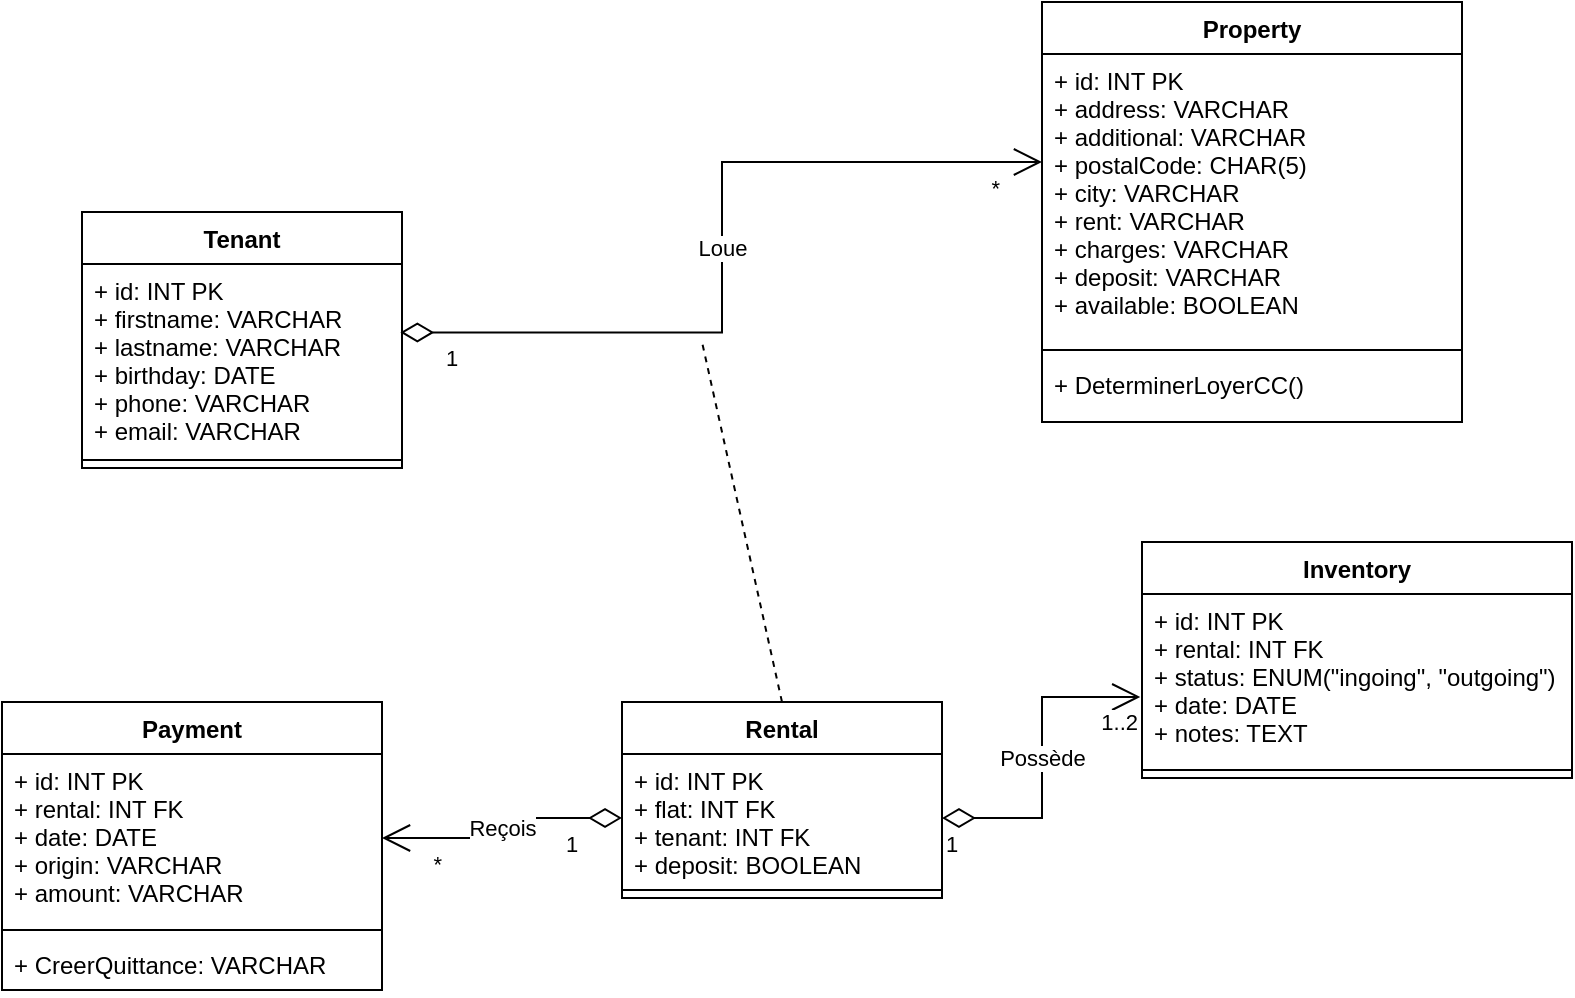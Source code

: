 <mxfile version="20.8.16" type="device"><diagram id="5JaI9bEcpmXW_54kDWGb" name="Page-1"><mxGraphModel dx="472" dy="835" grid="1" gridSize="10" guides="1" tooltips="1" connect="1" arrows="1" fold="1" page="1" pageScale="1" pageWidth="827" pageHeight="1169" math="0" shadow="0"><root><mxCell id="0"/><mxCell id="1" parent="0"/><mxCell id="PBmWaLdSKzkNDotACu2l-1" value="Tenant" style="swimlane;fontStyle=1;align=center;verticalAlign=top;childLayout=stackLayout;horizontal=1;startSize=26;horizontalStack=0;resizeParent=1;resizeParentMax=0;resizeLast=0;collapsible=1;marginBottom=0;" parent="1" vertex="1"><mxGeometry x="50" y="145" width="160" height="128" as="geometry"/></mxCell><mxCell id="PBmWaLdSKzkNDotACu2l-2" value="+ id: INT PK&#10;+ firstname: VARCHAR&#10;+ lastname: VARCHAR&#10;+ birthday: DATE&#10;+ phone: VARCHAR&#10;+ email: VARCHAR" style="text;strokeColor=none;fillColor=none;align=left;verticalAlign=top;spacingLeft=4;spacingRight=4;overflow=hidden;rotatable=0;points=[[0,0.5],[1,0.5]];portConstraint=eastwest;" parent="PBmWaLdSKzkNDotACu2l-1" vertex="1"><mxGeometry y="26" width="160" height="94" as="geometry"/></mxCell><mxCell id="PBmWaLdSKzkNDotACu2l-3" value="" style="line;strokeWidth=1;fillColor=none;align=left;verticalAlign=middle;spacingTop=-1;spacingLeft=3;spacingRight=3;rotatable=0;labelPosition=right;points=[];portConstraint=eastwest;strokeColor=inherit;" parent="PBmWaLdSKzkNDotACu2l-1" vertex="1"><mxGeometry y="120" width="160" height="8" as="geometry"/></mxCell><mxCell id="PBmWaLdSKzkNDotACu2l-5" value="Property" style="swimlane;fontStyle=1;align=center;verticalAlign=top;childLayout=stackLayout;horizontal=1;startSize=26;horizontalStack=0;resizeParent=1;resizeParentMax=0;resizeLast=0;collapsible=1;marginBottom=0;" parent="1" vertex="1"><mxGeometry x="530" y="40" width="210" height="210" as="geometry"/></mxCell><mxCell id="PBmWaLdSKzkNDotACu2l-6" value="+ id: INT PK&#10;+ address: VARCHAR&#10;+ additional: VARCHAR&#10;+ postalCode: CHAR(5)&#10;+ city: VARCHAR&#10;+ rent: VARCHAR&#10;+ charges: VARCHAR&#10;+ deposit: VARCHAR&#10;+ available: BOOLEAN" style="text;strokeColor=none;fillColor=none;align=left;verticalAlign=top;spacingLeft=4;spacingRight=4;overflow=hidden;rotatable=0;points=[[0,0.5],[1,0.5]];portConstraint=eastwest;" parent="PBmWaLdSKzkNDotACu2l-5" vertex="1"><mxGeometry y="26" width="210" height="144" as="geometry"/></mxCell><mxCell id="PBmWaLdSKzkNDotACu2l-7" value="" style="line;strokeWidth=1;fillColor=none;align=left;verticalAlign=middle;spacingTop=-1;spacingLeft=3;spacingRight=3;rotatable=0;labelPosition=right;points=[];portConstraint=eastwest;strokeColor=inherit;" parent="PBmWaLdSKzkNDotACu2l-5" vertex="1"><mxGeometry y="170" width="210" height="8" as="geometry"/></mxCell><mxCell id="PBmWaLdSKzkNDotACu2l-8" value="+ DeterminerLoyerCC()" style="text;strokeColor=none;fillColor=none;align=left;verticalAlign=top;spacingLeft=4;spacingRight=4;overflow=hidden;rotatable=0;points=[[0,0.5],[1,0.5]];portConstraint=eastwest;" parent="PBmWaLdSKzkNDotACu2l-5" vertex="1"><mxGeometry y="178" width="210" height="32" as="geometry"/></mxCell><mxCell id="PBmWaLdSKzkNDotACu2l-9" value="Rental" style="swimlane;fontStyle=1;align=center;verticalAlign=top;childLayout=stackLayout;horizontal=1;startSize=26;horizontalStack=0;resizeParent=1;resizeParentMax=0;resizeLast=0;collapsible=1;marginBottom=0;" parent="1" vertex="1"><mxGeometry x="320" y="390" width="160" height="98" as="geometry"/></mxCell><mxCell id="PBmWaLdSKzkNDotACu2l-10" value="+ id: INT PK&#10;+ flat: INT FK&#10;+ tenant: INT FK&#10;+ deposit: BOOLEAN" style="text;strokeColor=none;fillColor=none;align=left;verticalAlign=top;spacingLeft=4;spacingRight=4;overflow=hidden;rotatable=0;points=[[0,0.5],[1,0.5]];portConstraint=eastwest;" parent="PBmWaLdSKzkNDotACu2l-9" vertex="1"><mxGeometry y="26" width="160" height="64" as="geometry"/></mxCell><mxCell id="PBmWaLdSKzkNDotACu2l-11" value="" style="line;strokeWidth=1;fillColor=none;align=left;verticalAlign=middle;spacingTop=-1;spacingLeft=3;spacingRight=3;rotatable=0;labelPosition=right;points=[];portConstraint=eastwest;strokeColor=inherit;" parent="PBmWaLdSKzkNDotACu2l-9" vertex="1"><mxGeometry y="90" width="160" height="8" as="geometry"/></mxCell><mxCell id="PBmWaLdSKzkNDotACu2l-13" value="Payment" style="swimlane;fontStyle=1;align=center;verticalAlign=top;childLayout=stackLayout;horizontal=1;startSize=26;horizontalStack=0;resizeParent=1;resizeParentMax=0;resizeLast=0;collapsible=1;marginBottom=0;" parent="1" vertex="1"><mxGeometry x="10" y="390" width="190" height="144" as="geometry"/></mxCell><mxCell id="PBmWaLdSKzkNDotACu2l-14" value="+ id: INT PK&#10;+ rental: INT FK&#10;+ date: DATE&#10;+ origin: VARCHAR&#10;+ amount: VARCHAR" style="text;strokeColor=none;fillColor=none;align=left;verticalAlign=top;spacingLeft=4;spacingRight=4;overflow=hidden;rotatable=0;points=[[0,0.5],[1,0.5]];portConstraint=eastwest;" parent="PBmWaLdSKzkNDotACu2l-13" vertex="1"><mxGeometry y="26" width="190" height="84" as="geometry"/></mxCell><mxCell id="PBmWaLdSKzkNDotACu2l-15" value="" style="line;strokeWidth=1;fillColor=none;align=left;verticalAlign=middle;spacingTop=-1;spacingLeft=3;spacingRight=3;rotatable=0;labelPosition=right;points=[];portConstraint=eastwest;strokeColor=inherit;" parent="PBmWaLdSKzkNDotACu2l-13" vertex="1"><mxGeometry y="110" width="190" height="8" as="geometry"/></mxCell><mxCell id="PBmWaLdSKzkNDotACu2l-16" value="+ CreerQuittance: VARCHAR" style="text;strokeColor=none;fillColor=none;align=left;verticalAlign=top;spacingLeft=4;spacingRight=4;overflow=hidden;rotatable=0;points=[[0,0.5],[1,0.5]];portConstraint=eastwest;" parent="PBmWaLdSKzkNDotACu2l-13" vertex="1"><mxGeometry y="118" width="190" height="26" as="geometry"/></mxCell><mxCell id="PBmWaLdSKzkNDotACu2l-17" value="Inventory" style="swimlane;fontStyle=1;align=center;verticalAlign=top;childLayout=stackLayout;horizontal=1;startSize=26;horizontalStack=0;resizeParent=1;resizeParentMax=0;resizeLast=0;collapsible=1;marginBottom=0;" parent="1" vertex="1"><mxGeometry x="580" y="310" width="215" height="118" as="geometry"/></mxCell><mxCell id="PBmWaLdSKzkNDotACu2l-18" value="+ id: INT PK&#10;+ rental: INT FK&#10;+ status: ENUM(&quot;ingoing&quot;, &quot;outgoing&quot;)&#10;+ date: DATE&#10;+ notes: TEXT" style="text;strokeColor=none;fillColor=none;align=left;verticalAlign=top;spacingLeft=4;spacingRight=4;overflow=hidden;rotatable=0;points=[[0,0.5],[1,0.5]];portConstraint=eastwest;" parent="PBmWaLdSKzkNDotACu2l-17" vertex="1"><mxGeometry y="26" width="215" height="84" as="geometry"/></mxCell><mxCell id="PBmWaLdSKzkNDotACu2l-19" value="" style="line;strokeWidth=1;fillColor=none;align=left;verticalAlign=middle;spacingTop=-1;spacingLeft=3;spacingRight=3;rotatable=0;labelPosition=right;points=[];portConstraint=eastwest;strokeColor=inherit;" parent="PBmWaLdSKzkNDotACu2l-17" vertex="1"><mxGeometry y="110" width="215" height="8" as="geometry"/></mxCell><mxCell id="PBmWaLdSKzkNDotACu2l-32" value="Loue" style="endArrow=open;html=1;endSize=12;startArrow=diamondThin;startSize=14;startFill=0;edgeStyle=orthogonalEdgeStyle;rounded=0;exitX=0.995;exitY=0.364;exitDx=0;exitDy=0;exitPerimeter=0;entryX=0;entryY=0.375;entryDx=0;entryDy=0;entryPerimeter=0;" parent="1" source="PBmWaLdSKzkNDotACu2l-2" target="PBmWaLdSKzkNDotACu2l-6" edge="1"><mxGeometry relative="1" as="geometry"><mxPoint x="210" y="221.6" as="sourcePoint"/><mxPoint x="370" y="221.6" as="targetPoint"/></mxGeometry></mxCell><mxCell id="PBmWaLdSKzkNDotACu2l-33" value="1" style="edgeLabel;resizable=0;html=1;align=left;verticalAlign=top;" parent="PBmWaLdSKzkNDotACu2l-32" connectable="0" vertex="1"><mxGeometry x="-1" relative="1" as="geometry"><mxPoint x="21" as="offset"/></mxGeometry></mxCell><mxCell id="PBmWaLdSKzkNDotACu2l-34" value="*" style="edgeLabel;resizable=0;html=1;align=right;verticalAlign=top;" parent="PBmWaLdSKzkNDotACu2l-32" connectable="0" vertex="1"><mxGeometry x="1" relative="1" as="geometry"><mxPoint x="-20" as="offset"/></mxGeometry></mxCell><mxCell id="PBmWaLdSKzkNDotACu2l-38" value="Reçois" style="endArrow=open;html=1;endSize=12;startArrow=diamondThin;startSize=14;startFill=0;edgeStyle=orthogonalEdgeStyle;rounded=0;entryX=1;entryY=0.5;entryDx=0;entryDy=0;exitX=0;exitY=0.5;exitDx=0;exitDy=0;" parent="1" source="PBmWaLdSKzkNDotACu2l-10" target="PBmWaLdSKzkNDotACu2l-14" edge="1"><mxGeometry relative="1" as="geometry"><mxPoint x="300" y="510" as="sourcePoint"/><mxPoint x="460" y="510" as="targetPoint"/></mxGeometry></mxCell><mxCell id="PBmWaLdSKzkNDotACu2l-39" value="1" style="edgeLabel;resizable=0;html=1;align=left;verticalAlign=top;" parent="PBmWaLdSKzkNDotACu2l-38" connectable="0" vertex="1"><mxGeometry x="-1" relative="1" as="geometry"><mxPoint x="-30" as="offset"/></mxGeometry></mxCell><mxCell id="PBmWaLdSKzkNDotACu2l-40" value="*" style="edgeLabel;resizable=0;html=1;align=right;verticalAlign=top;" parent="PBmWaLdSKzkNDotACu2l-38" connectable="0" vertex="1"><mxGeometry x="1" relative="1" as="geometry"><mxPoint x="30" as="offset"/></mxGeometry></mxCell><mxCell id="PBmWaLdSKzkNDotACu2l-49" value="" style="endArrow=none;dashed=1;html=1;rounded=0;exitX=0.5;exitY=0;exitDx=0;exitDy=0;" parent="1" source="PBmWaLdSKzkNDotACu2l-9" edge="1"><mxGeometry width="50" height="50" relative="1" as="geometry"><mxPoint x="430" y="430" as="sourcePoint"/><mxPoint x="360" y="210" as="targetPoint"/></mxGeometry></mxCell><mxCell id="PBmWaLdSKzkNDotACu2l-51" value="Possède" style="endArrow=open;html=1;endSize=12;startArrow=diamondThin;startSize=14;startFill=0;edgeStyle=orthogonalEdgeStyle;rounded=0;exitX=1;exitY=0.5;exitDx=0;exitDy=0;entryX=-0.004;entryY=0.613;entryDx=0;entryDy=0;entryPerimeter=0;" parent="1" source="PBmWaLdSKzkNDotACu2l-10" target="PBmWaLdSKzkNDotACu2l-18" edge="1"><mxGeometry relative="1" as="geometry"><mxPoint x="370" y="380" as="sourcePoint"/><mxPoint x="530" y="380" as="targetPoint"/></mxGeometry></mxCell><mxCell id="PBmWaLdSKzkNDotACu2l-52" value="1" style="edgeLabel;resizable=0;html=1;align=left;verticalAlign=top;" parent="PBmWaLdSKzkNDotACu2l-51" connectable="0" vertex="1"><mxGeometry x="-1" relative="1" as="geometry"/></mxCell><mxCell id="PBmWaLdSKzkNDotACu2l-53" value="1..2" style="edgeLabel;resizable=0;html=1;align=right;verticalAlign=top;" parent="PBmWaLdSKzkNDotACu2l-51" connectable="0" vertex="1"><mxGeometry x="1" relative="1" as="geometry"/></mxCell></root></mxGraphModel></diagram></mxfile>